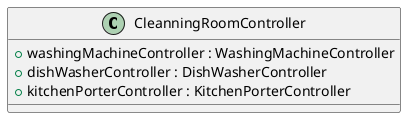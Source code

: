 @startuml
class CleanningRoomController {
    + washingMachineController : WashingMachineController
    + dishWasherController : DishWasherController
    + kitchenPorterController : KitchenPorterController
}
@enduml
